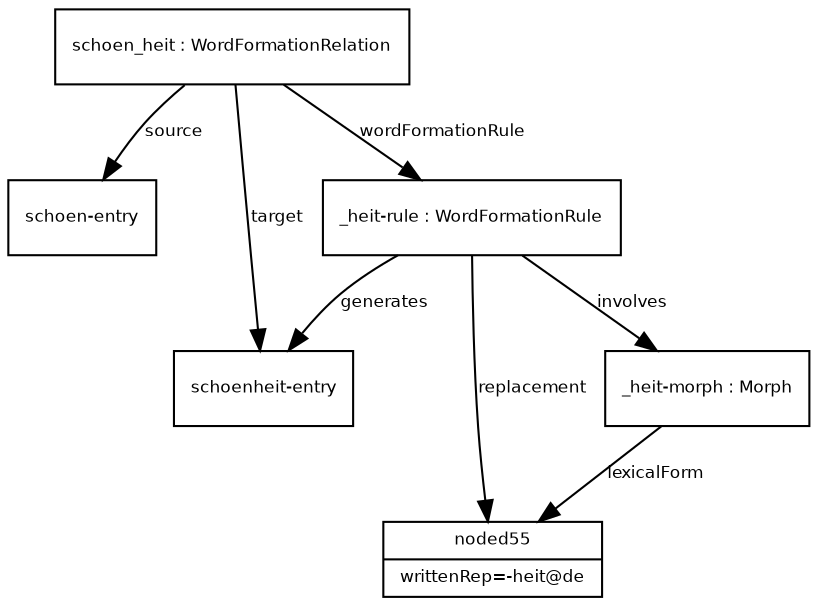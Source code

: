 digraph G {
  fontname = "Bitstream Vera Sans"
    fontsize = 8

    node [
      fontname = "Bitstream Vera Sans"
      fontsize = 8
      shape = "record"
    ]

    edge [
      fontname = "Bitstream Vera Sans"
      fontsize = 8
    ]
 
schoenentry [ label="{schoen-entry}" ]
schoen_heit -> schoenentry [ label="source" ] 
schoenheitentry [ label="{schoenheit-entry}" ]
schoen_heit -> schoenheitentry [ label="target" ] 
noded55 [ label="{noded55|source=$\ltarget=heit}" ]
_heitrule -> noded55 [ label="replacement" ] 
noded55 [ label="{noded55|writtenRep=-heit@de}" ]
_heitmorph -> noded55 [ label="lexicalForm" ] 
_heitmorph [ label="{_heit-morph : Morph}" ]
_heitrule -> _heitmorph [ label="involves" ] 
_heitrule -> schoenheitentry [ label="generates" ] 
_heitrule [ label="{_heit-rule : WordFormationRule}" ]
schoen_heit -> _heitrule [ label="wordFormationRule" ] 
schoen_heit [ label="{schoen_heit : WordFormationRelation}" ]
}
